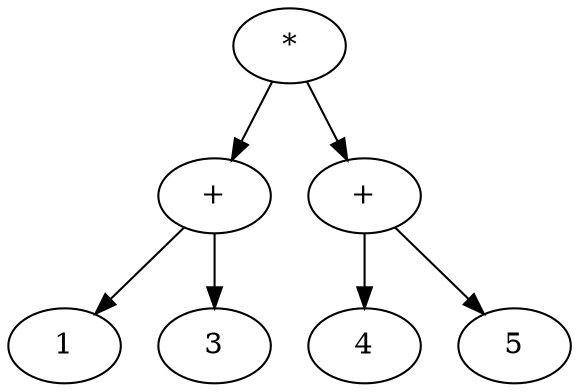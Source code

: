 digraph AST {
  node0 [label="*"];
  node1 [label="+"];
  node2 [label="1"];
  node1 -> node2;
  node3 [label="3"];
  node1 -> node3;
  node0 -> node1;
  node4 [label="+"];
  node5 [label="4"];
  node4 -> node5;
  node6 [label="5"];
  node4 -> node6;
  node0 -> node4;
}
